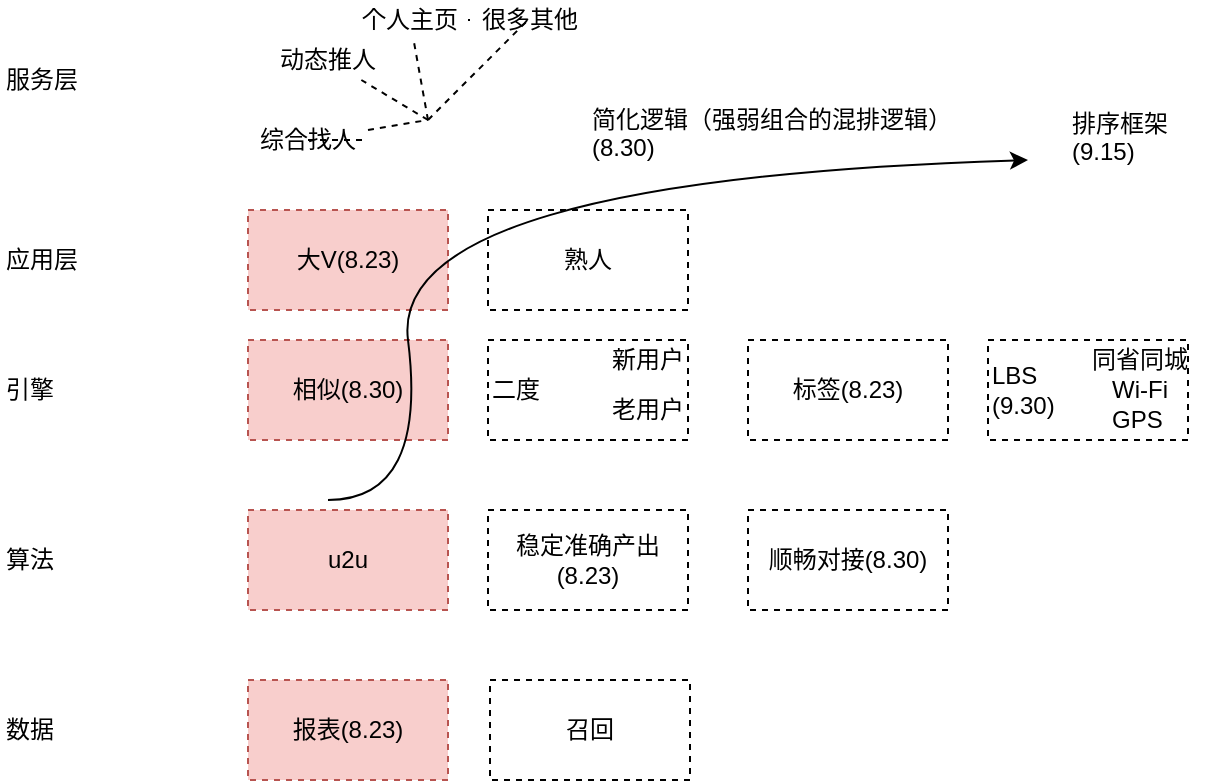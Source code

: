<mxfile version="11.1.4" type="github"><diagram id="Y_AokOB5KF5WKN3AicvX" name="Page-1"><mxGraphModel dx="946" dy="539" grid="1" gridSize="10" guides="1" tooltips="1" connect="1" arrows="1" fold="1" page="1" pageScale="1" pageWidth="827" pageHeight="1169" math="0" shadow="0"><root><mxCell id="0"/><mxCell id="1" parent="0"/><mxCell id="s-PTc00IzFQUta7m_57h-14" value="熟人" style="rounded=0;whiteSpace=wrap;html=1;dashed=1;" vertex="1" parent="1"><mxGeometry x="280" y="175" width="100" height="50" as="geometry"/></mxCell><mxCell id="s-PTc00IzFQUta7m_57h-19" value="大V(8.23)" style="rounded=0;whiteSpace=wrap;html=1;dashed=1;fillColor=#f8cecc;strokeColor=#b85450;" vertex="1" parent="1"><mxGeometry x="160" y="175" width="100" height="50" as="geometry"/></mxCell><mxCell id="s-PTc00IzFQUta7m_57h-20" value="相似(8.30)" style="rounded=0;whiteSpace=wrap;html=1;dashed=1;fillColor=#f8cecc;strokeColor=#b85450;" vertex="1" parent="1"><mxGeometry x="160" y="240" width="100" height="50" as="geometry"/></mxCell><mxCell id="s-PTc00IzFQUta7m_57h-21" value="标签(8.23)" style="rounded=0;whiteSpace=wrap;html=1;dashed=1;" vertex="1" parent="1"><mxGeometry x="410" y="240" width="100" height="50" as="geometry"/></mxCell><mxCell id="s-PTc00IzFQUta7m_57h-22" value="LBS&lt;br&gt;(9.30)" style="rounded=0;whiteSpace=wrap;html=1;dashed=1;align=left;" vertex="1" parent="1"><mxGeometry x="530" y="240" width="100" height="50" as="geometry"/></mxCell><mxCell id="s-PTc00IzFQUta7m_57h-25" value="二度" style="rounded=0;whiteSpace=wrap;html=1;dashed=1;labelPosition=center;verticalLabelPosition=middle;align=left;verticalAlign=middle;" vertex="1" parent="1"><mxGeometry x="280" y="240" width="100" height="50" as="geometry"/></mxCell><mxCell id="s-PTc00IzFQUta7m_57h-31" value="算法" style="text;html=1;resizable=0;points=[];autosize=1;align=left;verticalAlign=top;spacingTop=-4;" vertex="1" parent="1"><mxGeometry x="36.5" y="340" width="40" height="20" as="geometry"/></mxCell><mxCell id="s-PTc00IzFQUta7m_57h-32" value="应用层" style="text;html=1;resizable=0;points=[];autosize=1;align=left;verticalAlign=top;spacingTop=-4;" vertex="1" parent="1"><mxGeometry x="36.5" y="190" width="50" height="20" as="geometry"/></mxCell><mxCell id="s-PTc00IzFQUta7m_57h-33" value="服务层" style="text;html=1;resizable=0;points=[];autosize=1;align=left;verticalAlign=top;spacingTop=-4;" vertex="1" parent="1"><mxGeometry x="36.5" y="100" width="50" height="20" as="geometry"/></mxCell><mxCell id="s-PTc00IzFQUta7m_57h-34" value="引擎" style="text;html=1;resizable=0;points=[];autosize=1;align=left;verticalAlign=top;spacingTop=-4;" vertex="1" parent="1"><mxGeometry x="36.5" y="255" width="40" height="20" as="geometry"/></mxCell><mxCell id="s-PTc00IzFQUta7m_57h-37" value="" style="group" vertex="1" connectable="0" parent="1"><mxGeometry x="160" y="70" width="171" height="80" as="geometry"/></mxCell><mxCell id="s-PTc00IzFQUta7m_57h-1" value="" style="endArrow=none;dashed=1;html=1;" edge="1" parent="s-PTc00IzFQUta7m_57h-37" source="s-PTc00IzFQUta7m_57h-6"><mxGeometry width="50" height="50" relative="1" as="geometry"><mxPoint x="90" y="60" as="sourcePoint"/><mxPoint x="30" y="40" as="targetPoint"/></mxGeometry></mxCell><mxCell id="s-PTc00IzFQUta7m_57h-2" value="" style="endArrow=none;dashed=1;html=1;" edge="1" parent="s-PTc00IzFQUta7m_57h-37" source="s-PTc00IzFQUta7m_57h-7"><mxGeometry width="50" height="50" relative="1" as="geometry"><mxPoint x="90" y="60" as="sourcePoint"/><mxPoint x="110" y="10" as="targetPoint"/></mxGeometry></mxCell><mxCell id="s-PTc00IzFQUta7m_57h-3" value="" style="endArrow=none;dashed=1;html=1;" edge="1" parent="s-PTc00IzFQUta7m_57h-37"><mxGeometry width="50" height="50" relative="1" as="geometry"><mxPoint x="90" y="60" as="sourcePoint"/><mxPoint x="140" y="10" as="targetPoint"/></mxGeometry></mxCell><mxCell id="s-PTc00IzFQUta7m_57h-4" value="" style="endArrow=none;dashed=1;html=1;" edge="1" parent="s-PTc00IzFQUta7m_57h-37" source="s-PTc00IzFQUta7m_57h-5"><mxGeometry width="50" height="50" relative="1" as="geometry"><mxPoint x="30" y="70" as="sourcePoint"/><mxPoint x="90" y="60" as="targetPoint"/></mxGeometry></mxCell><mxCell id="s-PTc00IzFQUta7m_57h-8" value="很多其他" style="text;html=1;strokeColor=none;fillColor=none;align=center;verticalAlign=middle;whiteSpace=wrap;rounded=0;" vertex="1" parent="s-PTc00IzFQUta7m_57h-37"><mxGeometry x="111" width="60" height="20" as="geometry"/></mxCell><mxCell id="s-PTc00IzFQUta7m_57h-5" value="综合找人" style="text;html=1;strokeColor=none;fillColor=none;align=center;verticalAlign=middle;whiteSpace=wrap;rounded=0;" vertex="1" parent="s-PTc00IzFQUta7m_57h-37"><mxGeometry y="60" width="60" height="20" as="geometry"/></mxCell><mxCell id="s-PTc00IzFQUta7m_57h-9" value="" style="endArrow=none;dashed=1;html=1;" edge="1" parent="s-PTc00IzFQUta7m_57h-37" target="s-PTc00IzFQUta7m_57h-5"><mxGeometry width="50" height="50" relative="1" as="geometry"><mxPoint x="30" y="70" as="sourcePoint"/><mxPoint x="90" y="60" as="targetPoint"/></mxGeometry></mxCell><mxCell id="s-PTc00IzFQUta7m_57h-6" value="动态推人" style="text;html=1;strokeColor=none;fillColor=none;align=center;verticalAlign=middle;whiteSpace=wrap;rounded=0;" vertex="1" parent="s-PTc00IzFQUta7m_57h-37"><mxGeometry x="10" y="20" width="60" height="20" as="geometry"/></mxCell><mxCell id="s-PTc00IzFQUta7m_57h-10" value="" style="endArrow=none;dashed=1;html=1;" edge="1" parent="s-PTc00IzFQUta7m_57h-37" target="s-PTc00IzFQUta7m_57h-6"><mxGeometry width="50" height="50" relative="1" as="geometry"><mxPoint x="90" y="60" as="sourcePoint"/><mxPoint x="30" y="40" as="targetPoint"/></mxGeometry></mxCell><mxCell id="s-PTc00IzFQUta7m_57h-7" value="个人主页" style="text;html=1;strokeColor=none;fillColor=none;align=center;verticalAlign=middle;whiteSpace=wrap;rounded=0;" vertex="1" parent="s-PTc00IzFQUta7m_57h-37"><mxGeometry x="51" width="60" height="20" as="geometry"/></mxCell><mxCell id="s-PTc00IzFQUta7m_57h-11" value="" style="endArrow=none;dashed=1;html=1;" edge="1" parent="s-PTc00IzFQUta7m_57h-37" target="s-PTc00IzFQUta7m_57h-7"><mxGeometry width="50" height="50" relative="1" as="geometry"><mxPoint x="90" y="60" as="sourcePoint"/><mxPoint x="110" y="10" as="targetPoint"/></mxGeometry></mxCell><mxCell id="s-PTc00IzFQUta7m_57h-41" value="u2u" style="rounded=0;whiteSpace=wrap;html=1;dashed=1;fillColor=#f8cecc;strokeColor=#b85450;" vertex="1" parent="1"><mxGeometry x="160" y="325" width="100" height="50" as="geometry"/></mxCell><mxCell id="s-PTc00IzFQUta7m_57h-42" value="简化逻辑（强弱组合的混排逻辑）&lt;br&gt;&lt;span style=&quot;text-align: center ; white-space: normal&quot;&gt;(8.30)&lt;/span&gt;" style="text;html=1;resizable=0;points=[];autosize=1;align=left;verticalAlign=top;spacingTop=-4;" vertex="1" parent="1"><mxGeometry x="330" y="120" width="200" height="30" as="geometry"/></mxCell><mxCell id="s-PTc00IzFQUta7m_57h-43" value="排序框架&lt;br&gt;&lt;span style=&quot;text-align: center ; white-space: normal&quot;&gt;(9.15)&lt;/span&gt;" style="text;html=1;resizable=0;points=[];autosize=1;align=left;verticalAlign=top;spacingTop=-4;" vertex="1" parent="1"><mxGeometry x="570" y="122" width="60" height="30" as="geometry"/></mxCell><mxCell id="s-PTc00IzFQUta7m_57h-46" value="" style="curved=1;endArrow=classic;html=1;" edge="1" parent="1"><mxGeometry width="50" height="50" relative="1" as="geometry"><mxPoint x="200" y="320" as="sourcePoint"/><mxPoint x="550" y="150" as="targetPoint"/><Array as="points"><mxPoint x="250" y="320"/><mxPoint x="230" y="160"/></Array></mxGeometry></mxCell><mxCell id="s-PTc00IzFQUta7m_57h-47" value="数据" style="text;html=1;resizable=0;points=[];autosize=1;align=left;verticalAlign=top;spacingTop=-4;" vertex="1" parent="1"><mxGeometry x="36.5" y="425" width="40" height="20" as="geometry"/></mxCell><mxCell id="s-PTc00IzFQUta7m_57h-48" value="报表(8.23)" style="rounded=0;whiteSpace=wrap;html=1;dashed=1;fillColor=#f8cecc;strokeColor=#b85450;" vertex="1" parent="1"><mxGeometry x="160" y="410" width="100" height="50" as="geometry"/></mxCell><mxCell id="s-PTc00IzFQUta7m_57h-49" value="召回" style="rounded=0;whiteSpace=wrap;html=1;dashed=1;" vertex="1" parent="1"><mxGeometry x="281" y="410" width="100" height="50" as="geometry"/></mxCell><mxCell id="s-PTc00IzFQUta7m_57h-50" value="稳定准确产出&lt;br&gt;(8.23)&lt;span style=&quot;font-family: &amp;#34;helvetica&amp;#34; , &amp;#34;arial&amp;#34; , sans-serif ; font-size: 0px ; white-space: nowrap&quot;&gt;%3CmxGraphModel%3E%3Croot%3E%3CmxCell%20id%3D%220%22%2F%3E%3CmxCell%20id%3D%221%22%20parent%3D%220%22%2F%3E%3CmxCell%20id%3D%222%22%20value%3D%22%E4%BA%8C%E5%BA%A6%22%20style%3D%22rounded%3D0%3BwhiteSpace%3Dwrap%3Bhtml%3D1%3Bdashed%3D1%3B%22%20vertex%3D%221%22%20parent%3D%221%22%3E%3CmxGeometry%20x%3D%22280%22%20y%3D%22240%22%20width%3D%22100%22%20height%3D%2250%22%20as%3D%22geometry%22%2F%3E%3C%2FmxCell%3E%3C%2Froot%3E%3C%2FmxGraphModel%3E&lt;/span&gt;" style="rounded=0;whiteSpace=wrap;html=1;dashed=1;" vertex="1" parent="1"><mxGeometry x="280" y="325" width="100" height="50" as="geometry"/></mxCell><mxCell id="s-PTc00IzFQUta7m_57h-52" value="顺畅对接(8.30)&lt;span style=&quot;font-family: &amp;#34;helvetica&amp;#34; , &amp;#34;arial&amp;#34; , sans-serif ; font-size: 0px ; white-space: nowrap&quot;&gt;%3CmxGraphModel%3E%3Croot%3E%3CmxCell%20id%3D%220%22%2F%3E%3CmxCell%20id%3D%221%22%20parent%3D%220%22%2F%3E%3CmxCell%20id%3D%222%22%20value%3D%22%E4%BA%8C%E5%BA%A6%22%20style%3D%22rounded%3D0%3BwhiteSpace%3Dwrap%3Bhtml%3D1%3Bdashed%3D1%3B%22%20vertex%3D%221%22%20parent%3D%221%22%3E%3CmxGeometry%20x%3D%22280%22%20y%3D%22240%22%20width%3D%22100%22%20height%3D%2250%22%20as%3D%22geometry%22%2F%3E%3C%2FmxCell%3E%3C%2Froot%3E%3C%2FmxGraphModel%3E&lt;/span&gt;" style="rounded=0;whiteSpace=wrap;html=1;dashed=1;" vertex="1" parent="1"><mxGeometry x="410" y="325" width="100" height="50" as="geometry"/></mxCell><mxCell id="s-PTc00IzFQUta7m_57h-54" value="新用户" style="text;html=1;resizable=0;points=[];autosize=1;align=left;verticalAlign=top;spacingTop=-4;" vertex="1" parent="1"><mxGeometry x="340" y="240" width="50" height="20" as="geometry"/></mxCell><mxCell id="s-PTc00IzFQUta7m_57h-55" value="老用户" style="text;html=1;resizable=0;points=[];autosize=1;align=left;verticalAlign=top;spacingTop=-4;" vertex="1" parent="1"><mxGeometry x="340" y="265" width="50" height="20" as="geometry"/></mxCell><mxCell id="s-PTc00IzFQUta7m_57h-56" value="同省同城" style="text;html=1;resizable=0;points=[];autosize=1;align=left;verticalAlign=top;spacingTop=-4;" vertex="1" parent="1"><mxGeometry x="580" y="240" width="60" height="20" as="geometry"/></mxCell><mxCell id="s-PTc00IzFQUta7m_57h-62" value="GPS" style="text;html=1;resizable=0;points=[];autosize=1;align=left;verticalAlign=top;spacingTop=-4;" vertex="1" parent="1"><mxGeometry x="590" y="270" width="40" height="20" as="geometry"/></mxCell><mxCell id="s-PTc00IzFQUta7m_57h-63" value="Wi-Fi" style="text;html=1;resizable=0;points=[];autosize=1;align=left;verticalAlign=top;spacingTop=-4;" vertex="1" parent="1"><mxGeometry x="590" y="255" width="40" height="20" as="geometry"/></mxCell></root></mxGraphModel></diagram></mxfile>